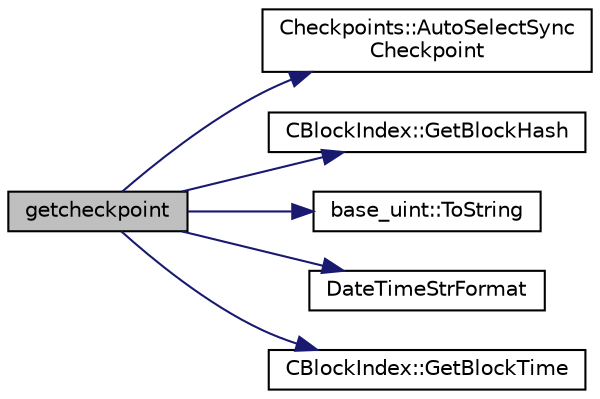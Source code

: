 digraph "getcheckpoint"
{
  edge [fontname="Helvetica",fontsize="10",labelfontname="Helvetica",labelfontsize="10"];
  node [fontname="Helvetica",fontsize="10",shape=record];
  rankdir="LR";
  Node123 [label="getcheckpoint",height=0.2,width=0.4,color="black", fillcolor="grey75", style="filled", fontcolor="black"];
  Node123 -> Node124 [color="midnightblue",fontsize="10",style="solid",fontname="Helvetica"];
  Node124 [label="Checkpoints::AutoSelectSync\lCheckpoint",height=0.2,width=0.4,color="black", fillcolor="white", style="filled",URL="$d5/d46/namespace_checkpoints.html#aa1915d9b1ed1c988b8477c3cc7ed1416"];
  Node123 -> Node125 [color="midnightblue",fontsize="10",style="solid",fontname="Helvetica"];
  Node125 [label="CBlockIndex::GetBlockHash",height=0.2,width=0.4,color="black", fillcolor="white", style="filled",URL="$d3/dbd/class_c_block_index.html#a98490a2788c65cdd6ae9002b004dd74c"];
  Node123 -> Node126 [color="midnightblue",fontsize="10",style="solid",fontname="Helvetica"];
  Node126 [label="base_uint::ToString",height=0.2,width=0.4,color="black", fillcolor="white", style="filled",URL="$da/df7/classbase__uint.html#acccba4d9d51a0c36261718ca0cbb293b"];
  Node123 -> Node127 [color="midnightblue",fontsize="10",style="solid",fontname="Helvetica"];
  Node127 [label="DateTimeStrFormat",height=0.2,width=0.4,color="black", fillcolor="white", style="filled",URL="$df/d2d/util_8cpp.html#a749bc6776c8ec72d7c5e4dea56aee415"];
  Node123 -> Node128 [color="midnightblue",fontsize="10",style="solid",fontname="Helvetica"];
  Node128 [label="CBlockIndex::GetBlockTime",height=0.2,width=0.4,color="black", fillcolor="white", style="filled",URL="$d3/dbd/class_c_block_index.html#a9fe0d4463c07c466f66252e8eec25f5c"];
}
